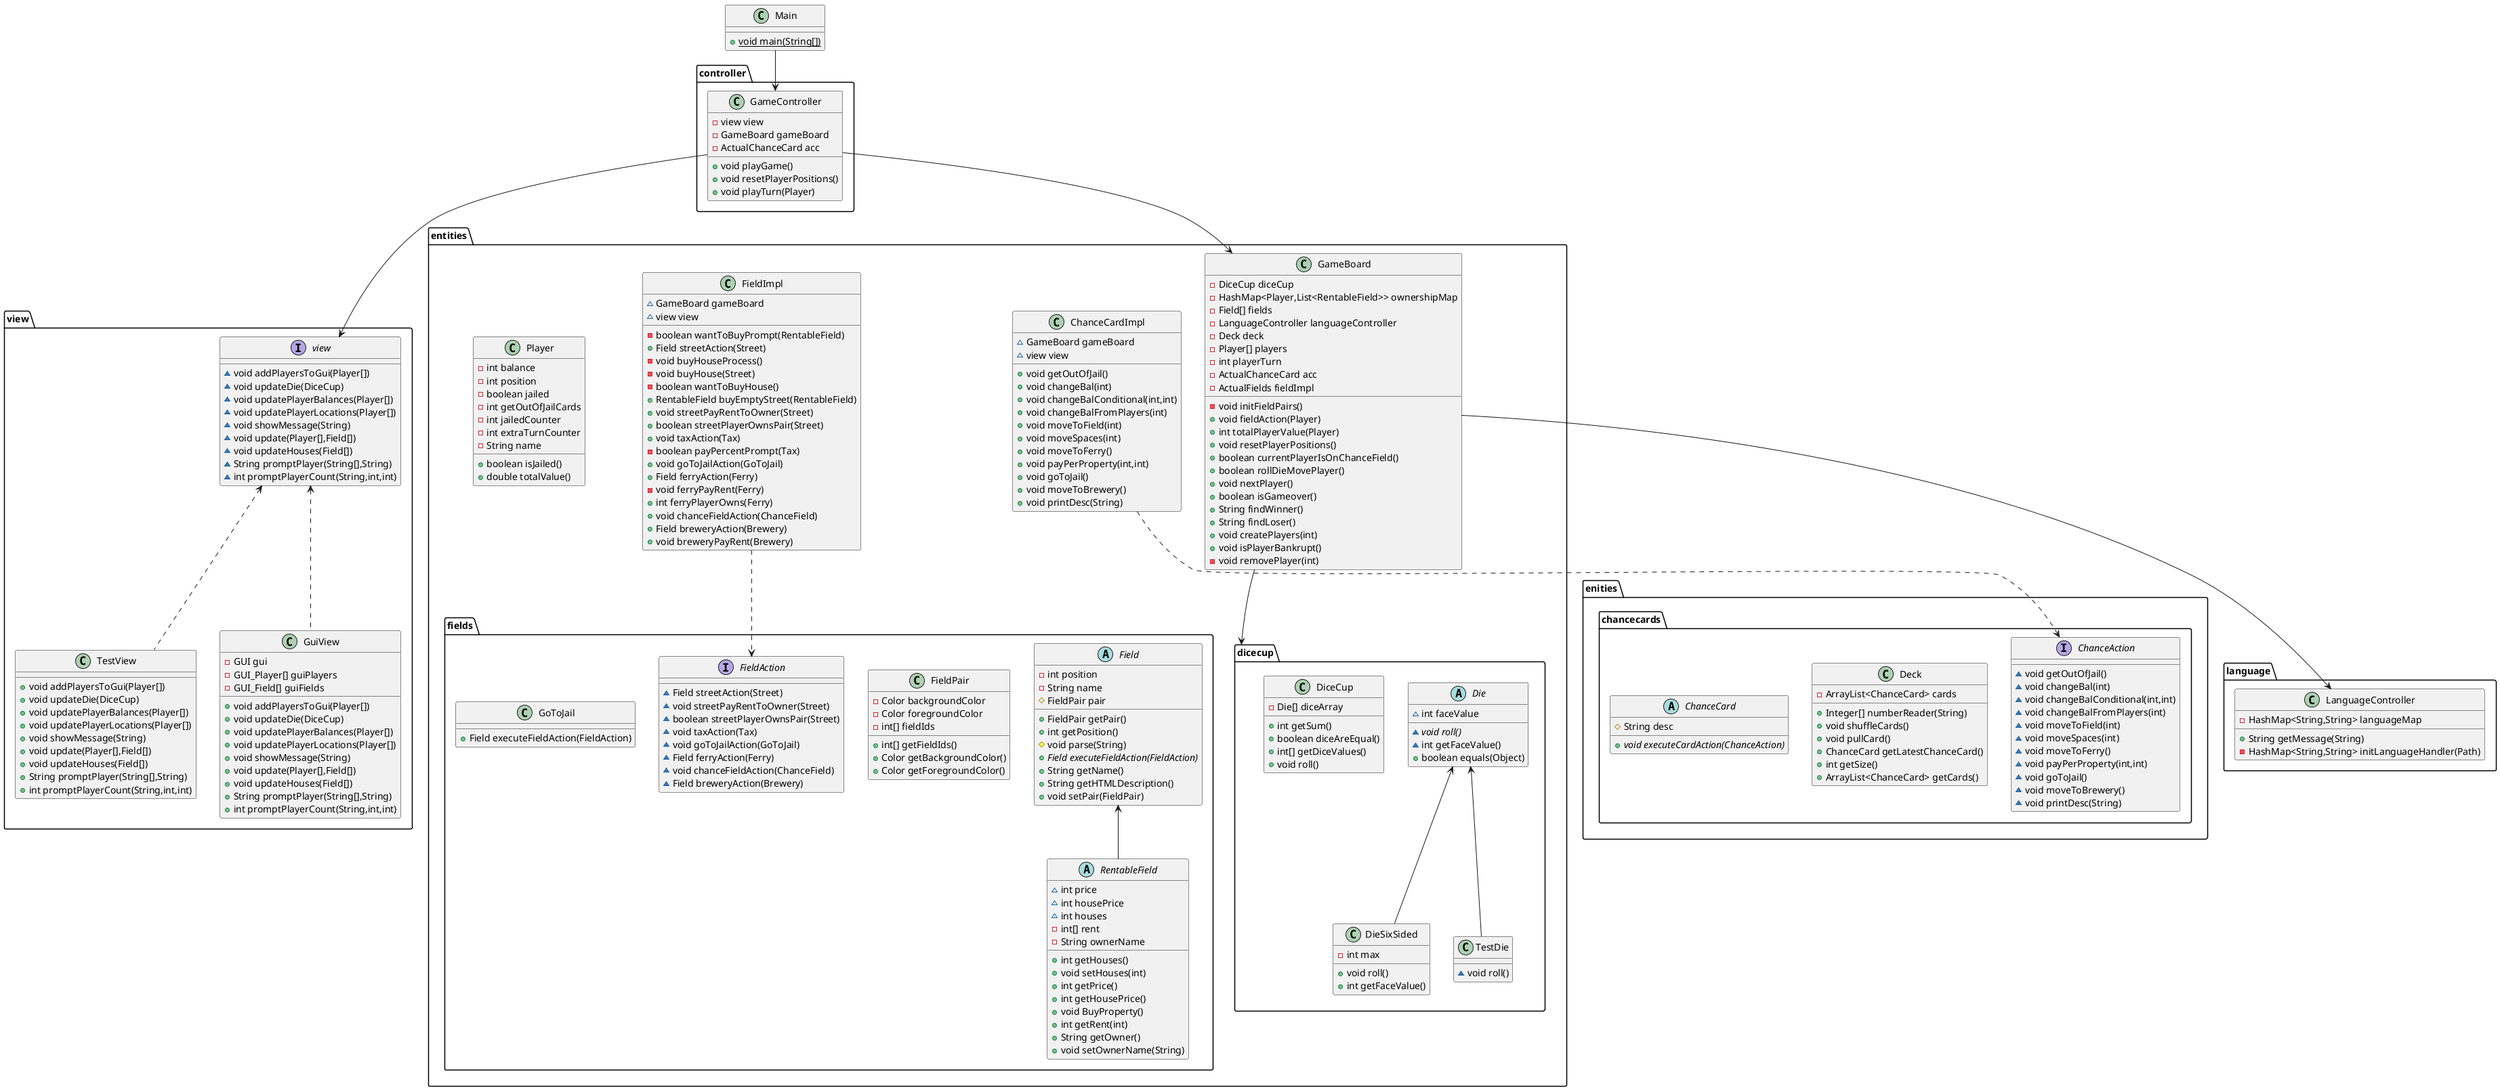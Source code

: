@startuml

class view.TestView {
+ void addPlayersToGui(Player[])
+ void updateDie(DiceCup)
+ void updatePlayerBalances(Player[])
+ void updatePlayerLocations(Player[])
+ void showMessage(String)
+ void update(Player[],Field[])
+ void updateHouses(Field[])
+ String promptPlayer(String[],String)
+ int promptPlayerCount(String,int,int)
}
interface view.view {
~ void addPlayersToGui(Player[])
~ void updateDie(DiceCup)
~ void updatePlayerBalances(Player[])
~ void updatePlayerLocations(Player[])
~ void showMessage(String)
~ void update(Player[],Field[])
~ void updateHouses(Field[])
~ String promptPlayer(String[],String)
~ int promptPlayerCount(String,int,int)
}

class entities.dicecup.DieSixSided {
- int max
+ void roll()
+ int getFaceValue()
}
interface enities.chancecards.ChanceAction {
~ void getOutOfJail()
~ void changeBal(int)
~ void changeBalConditional(int,int)
~ void changeBalFromPlayers(int)
~ void moveToField(int)
~ void moveSpaces(int)
~ void moveToFerry()
~ void payPerProperty(int,int)
~ void goToJail()
~ void moveToBrewery()
~ void printDesc(String)
}
class entities.GameBoard {
- DiceCup diceCup
- HashMap<Player,List<RentableField>> ownershipMap
- Field[] fields
- LanguageController languageController
- Deck deck
- Player[] players
- int playerTurn
- ActualChanceCard acc
- ActualFields fieldImpl
- void initFieldPairs()
+ void fieldAction(Player)
+ int totalPlayerValue(Player)
+ void resetPlayerPositions()
+ boolean currentPlayerIsOnChanceField()
+ boolean rollDieMovePlayer()
+ void nextPlayer()
+ boolean isGameover()
+ String findWinner()
+ String findLoser()
+ void createPlayers(int)
+ void isPlayerBankrupt()
- void removePlayer(int)
}
class entities.Player {
- int balance
- int position
- boolean jailed
- int getOutOfJailCards
- int jailedCounter
- int extraTurnCounter
- String name
+ boolean isJailed()
+ double totalValue()
}




class enities.chancecards.Deck {
- ArrayList<ChanceCard> cards
+ Integer[] numberReader(String)
+ void shuffleCards()
+ void pullCard()
+ ChanceCard getLatestChanceCard()
+ int getSize()
+ ArrayList<ChanceCard> getCards()
}

class entities.ChanceCardImpl {
~ GameBoard gameBoard
~ view view
+ void getOutOfJail()
+ void changeBal(int)
+ void changeBalConditional(int,int)
+ void changeBalFromPlayers(int)
+ void moveToField(int)
+ void moveSpaces(int)
+ void moveToFerry()
+ void payPerProperty(int,int)
+ void goToJail()
+ void moveToBrewery()
+ void printDesc(String)
}

abstract class entities.fields.Field {
- int position
- String name
# FieldPair pair
+ FieldPair getPair()
+ int getPosition()
# void parse(String)
+ {abstract}Field executeFieldAction(FieldAction)
+ String getName()
+ String getHTMLDescription()
+ void setPair(FieldPair)
}
class language.LanguageController {
- HashMap<String,String> languageMap
+ String getMessage(String)
- HashMap<String,String> initLanguageHandler(Path)
}
class entities.fields.FieldPair {
- Color backgroundColor
- Color foregroundColor
- int[] fieldIds
+ int[] getFieldIds()
+ Color getBackgroundColor()
+ Color getForegroundColor()
}
abstract class entities.dicecup.Die {
~ int faceValue
~ {abstract}void roll()
~ int getFaceValue()
+ boolean equals(Object)
}
abstract class entities.fields.RentableField {
~ int price
~ int housePrice
~ int houses
- int[] rent
- String ownerName
+ int getHouses()
+ void setHouses(int)
+ int getPrice()
+ int getHousePrice()
+ void BuyProperty()
+ int getRent(int)
+ String getOwner()
+ void setOwnerName(String)
}


class entities.dicecup.DiceCup {
- Die[] diceArray
+ int getSum()
+ boolean diceAreEqual()
+ int[] getDiceValues()
+ void roll()
}
class controller.GameController {
- view view
- GameBoard gameBoard
- ActualChanceCard acc
+ void playGame()
+ void resetPlayerPositions()
+ void playTurn(Player)
}



class view.GuiView {
- GUI gui
- GUI_Player[] guiPlayers
- GUI_Field[] guiFields
+ void addPlayersToGui(Player[])
+ void updateDie(DiceCup)
+ void updatePlayerBalances(Player[])
+ void updatePlayerLocations(Player[])
+ void showMessage(String)
+ void update(Player[],Field[])
+ void updateHouses(Field[])
+ String promptPlayer(String[],String)
+ int promptPlayerCount(String,int,int)
}


class entities.dicecup.TestDie {
~ void roll()
}
abstract class enities.chancecards.ChanceCard {
# String desc
+ {abstract}void executeCardAction(ChanceAction)
}
class entities.FieldImpl {
~ GameBoard gameBoard
~ view view
- boolean wantToBuyPrompt(RentableField)
+ Field streetAction(Street)
- void buyHouseProcess()
- void buyHouse(Street)
- boolean wantToBuyHouse()
+ RentableField buyEmptyStreet(RentableField)
+ void streetPayRentToOwner(Street)
+ boolean streetPlayerOwnsPair(Street)
+ void taxAction(Tax)
- boolean payPercentPrompt(Tax)
+ void goToJailAction(GoToJail)
+ Field ferryAction(Ferry)
- void ferryPayRent(Ferry)
+ int ferryPlayerOwns(Ferry)
+ void chanceFieldAction(ChanceField)
+ Field breweryAction(Brewery)
+ void breweryPayRent(Brewery)
}
class Main {
+ {static} void main(String[])
}

interface entities.fields.FieldAction {
~ Field streetAction(Street)
~ void streetPayRentToOwner(Street)
~ boolean streetPlayerOwnsPair(Street)
~ void taxAction(Tax)
~ void goToJailAction(GoToJail)
~ Field ferryAction(Ferry)
~ void chanceFieldAction(ChanceField)
~ Field breweryAction(Brewery)
}
class entities.fields.GoToJail {
+ Field executeFieldAction(FieldAction)
}


view.view <.. view.TestView


entities.dicecup.Die <-- entities.dicecup.DieSixSided
enities.chancecards.ChanceAction <.up. entities.ChanceCardImpl
entities.fields.FieldAction <.up. entities.FieldImpl
entities.fields.Field <-- entities.fields.RentableField
view.view <.. view.GuiView
entities.dicecup.Die <-- entities.dicecup.TestDie
controller.GameController --> view.view
controller.GameController --> entities.GameBoard
entities.GameBoard -->entities.dicecup
Main -->controller.GameController
entities.GameBoard -->language.LanguageController
@enduml
